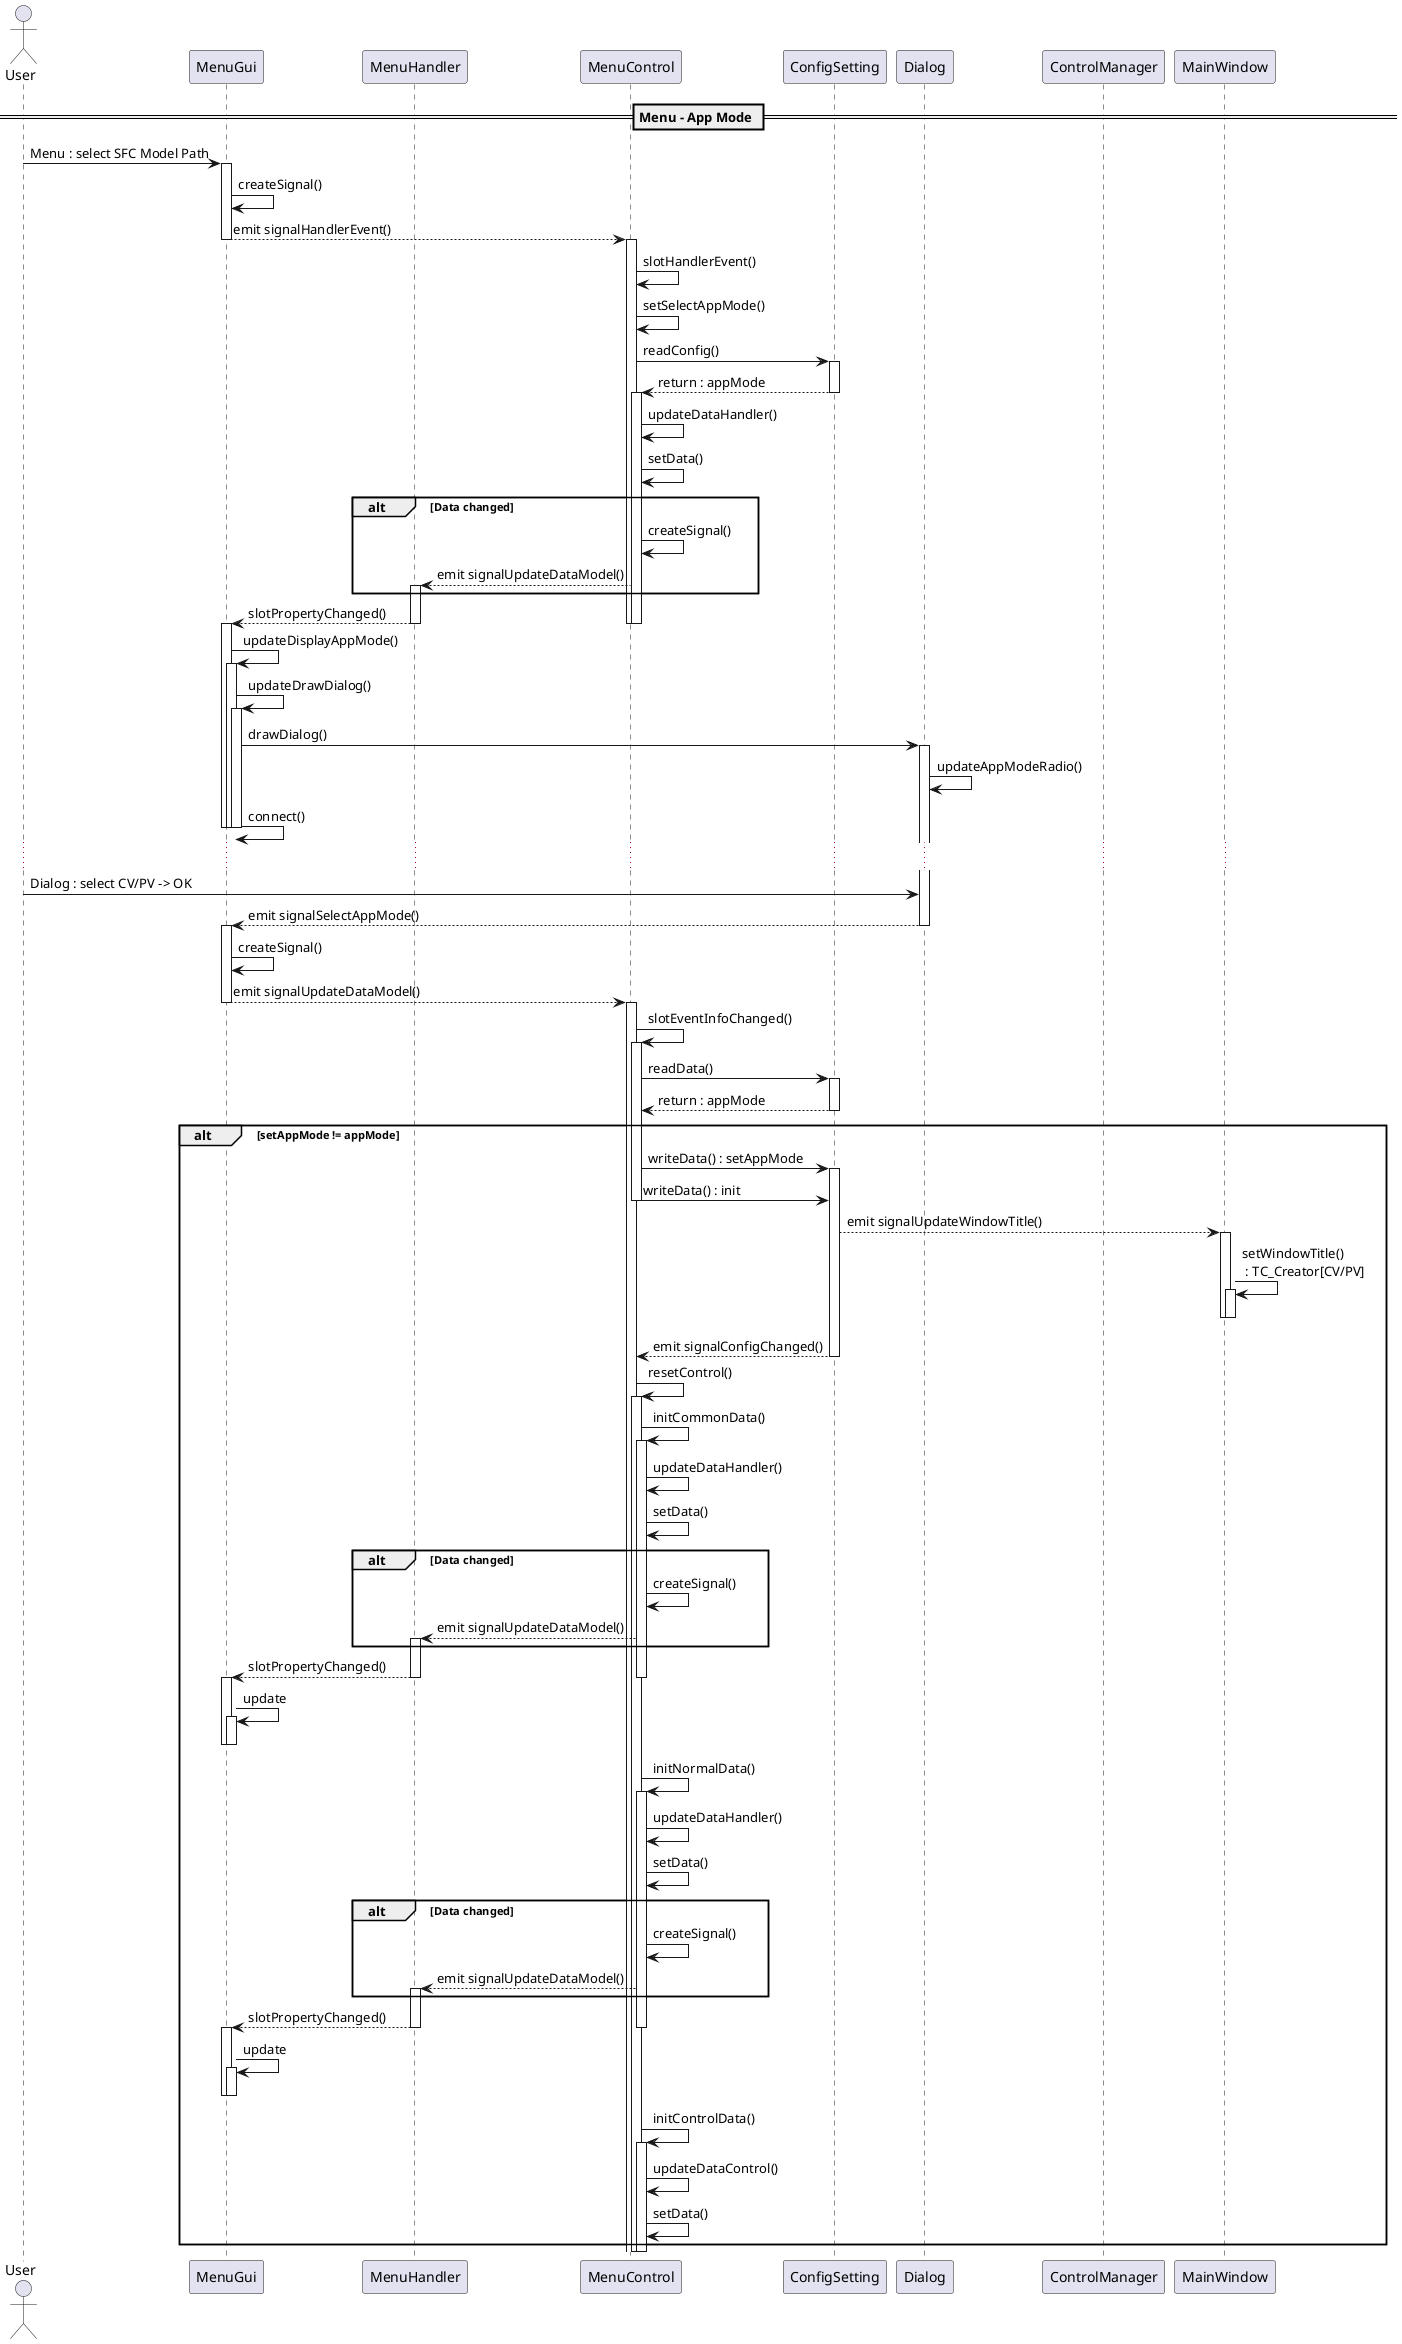 @startuml

== Menu - App Mode ==

actor User order 1


participant MenuGui order 10
participant MenuHandler order 20
participant MenuControl order 30

participant ConfigSetting order 40
participant Dialog order 50
participant ControlManager order 60

participant MainWindow order 70



User -> MenuGui: Menu : select SFC Model Path

activate MenuGui
    MenuGui -> MenuGui : createSignal()
    MenuGui --> MenuControl : emit signalHandlerEvent()
deactivate MenuGui

activate MenuControl
    MenuControl -> MenuControl : slotHandlerEvent()
    MenuControl -> MenuControl : setSelectAppMode()

    MenuControl -> ConfigSetting : readConfig()
    activate ConfigSetting
        MenuControl <-- ConfigSetting : return : appMode
    deactivate ConfigSetting

    activate MenuControl
        MenuControl -> MenuControl : updateDataHandler()
        MenuControl -> MenuControl : setData()
        alt Data changed
            MenuControl -> MenuControl : createSignal()
            MenuControl --> MenuHandler : emit signalUpdateDataModel()
            activate MenuHandler
        end

        MenuHandler --> MenuGui : slotPropertyChanged()
        deactivate MenuHandler
    deactivate MenuControl
deactivate MenuControl

activate MenuGui
    MenuGui -> MenuGui : updateDisplayAppMode()
    activate MenuGui
        MenuGui -> MenuGui : updateDrawDialog()
        activate MenuGui

        MenuGui -> Dialog : drawDialog()
        activate Dialog
        Dialog -> Dialog : updateAppModeRadio()

        MenuGui -> MenuGui : connect()
        deactivate MenuGui
    deactivate MenuGui
deactivate MenuGui



...
User -> Dialog : Dialog : select CV/PV -> OK



MenuGui <-- Dialog : emit signalSelectAppMode()
deactivate Dialog

activate MenuGui
    MenuGui -> MenuGui : createSignal()
    MenuGui --> MenuControl : emit signalUpdateDataModel()
deactivate MenuGui


activate MenuControl
    MenuControl -> MenuControl : slotEventInfoChanged()
    activate MenuControl
        MenuControl -> ConfigSetting : readData()
        activate ConfigSetting
            MenuControl <-- ConfigSetting : return : appMode
        deactivate ConfigSetting

        alt setAppMode != appMode
            MenuControl -> ConfigSetting : writeData() : setAppMode
            activate ConfigSetting
            MenuControl -> ConfigSetting : writeData() : init
            deactivate MenuControl


            MainWindow <-- ConfigSetting : emit signalUpdateWindowTitle()
            activate MainWindow
                MainWindow -> MainWindow : setWindowTitle()\n : TC_Creator[CV/PV]
                activate MainWindow
                deactivate MainWindow
            deactivate MainWindow

            MenuControl <-- ConfigSetting : emit signalConfigChanged()
            deactivate ConfigSetting

            MenuControl -> MenuControl : resetControl()


            activate MenuControl

            MenuControl -> MenuControl : initCommonData()
            activate MenuControl
                MenuControl -> MenuControl : updateDataHandler()
                MenuControl -> MenuControl : setData()
                alt Data changed
                    MenuControl -> MenuControl : createSignal()
                    MenuControl --> MenuHandler : emit signalUpdateDataModel()
                    activate MenuHandler
                end

                MenuHandler --> MenuGui : slotPropertyChanged()
                deactivate MenuHandler
            deactivate MenuControl

            activate MenuGui
                MenuGui -> MenuGui : update
                activate MenuGui
                deactivate MenuGui
            deactivate MenuGui








            MenuControl -> MenuControl : initNormalData()

            activate MenuControl
                MenuControl -> MenuControl : updateDataHandler()
                MenuControl -> MenuControl : setData()
                alt Data changed
                    MenuControl -> MenuControl : createSignal()
                    MenuControl --> MenuHandler : emit signalUpdateDataModel()
                    activate MenuHandler
                end

                MenuHandler --> MenuGui : slotPropertyChanged()
                deactivate MenuHandler
            deactivate MenuControl

            activate MenuGui
                MenuGui -> MenuGui : update
                activate MenuGui
                deactivate MenuGui
            deactivate MenuGui



            MenuControl -> MenuControl : initControlData()

            activate MenuControl
                MenuControl -> MenuControl : updateDataControl()
                MenuControl -> MenuControl : setData()

        end

deactivate MenuControl
deactivate MenuControl



@enduml
